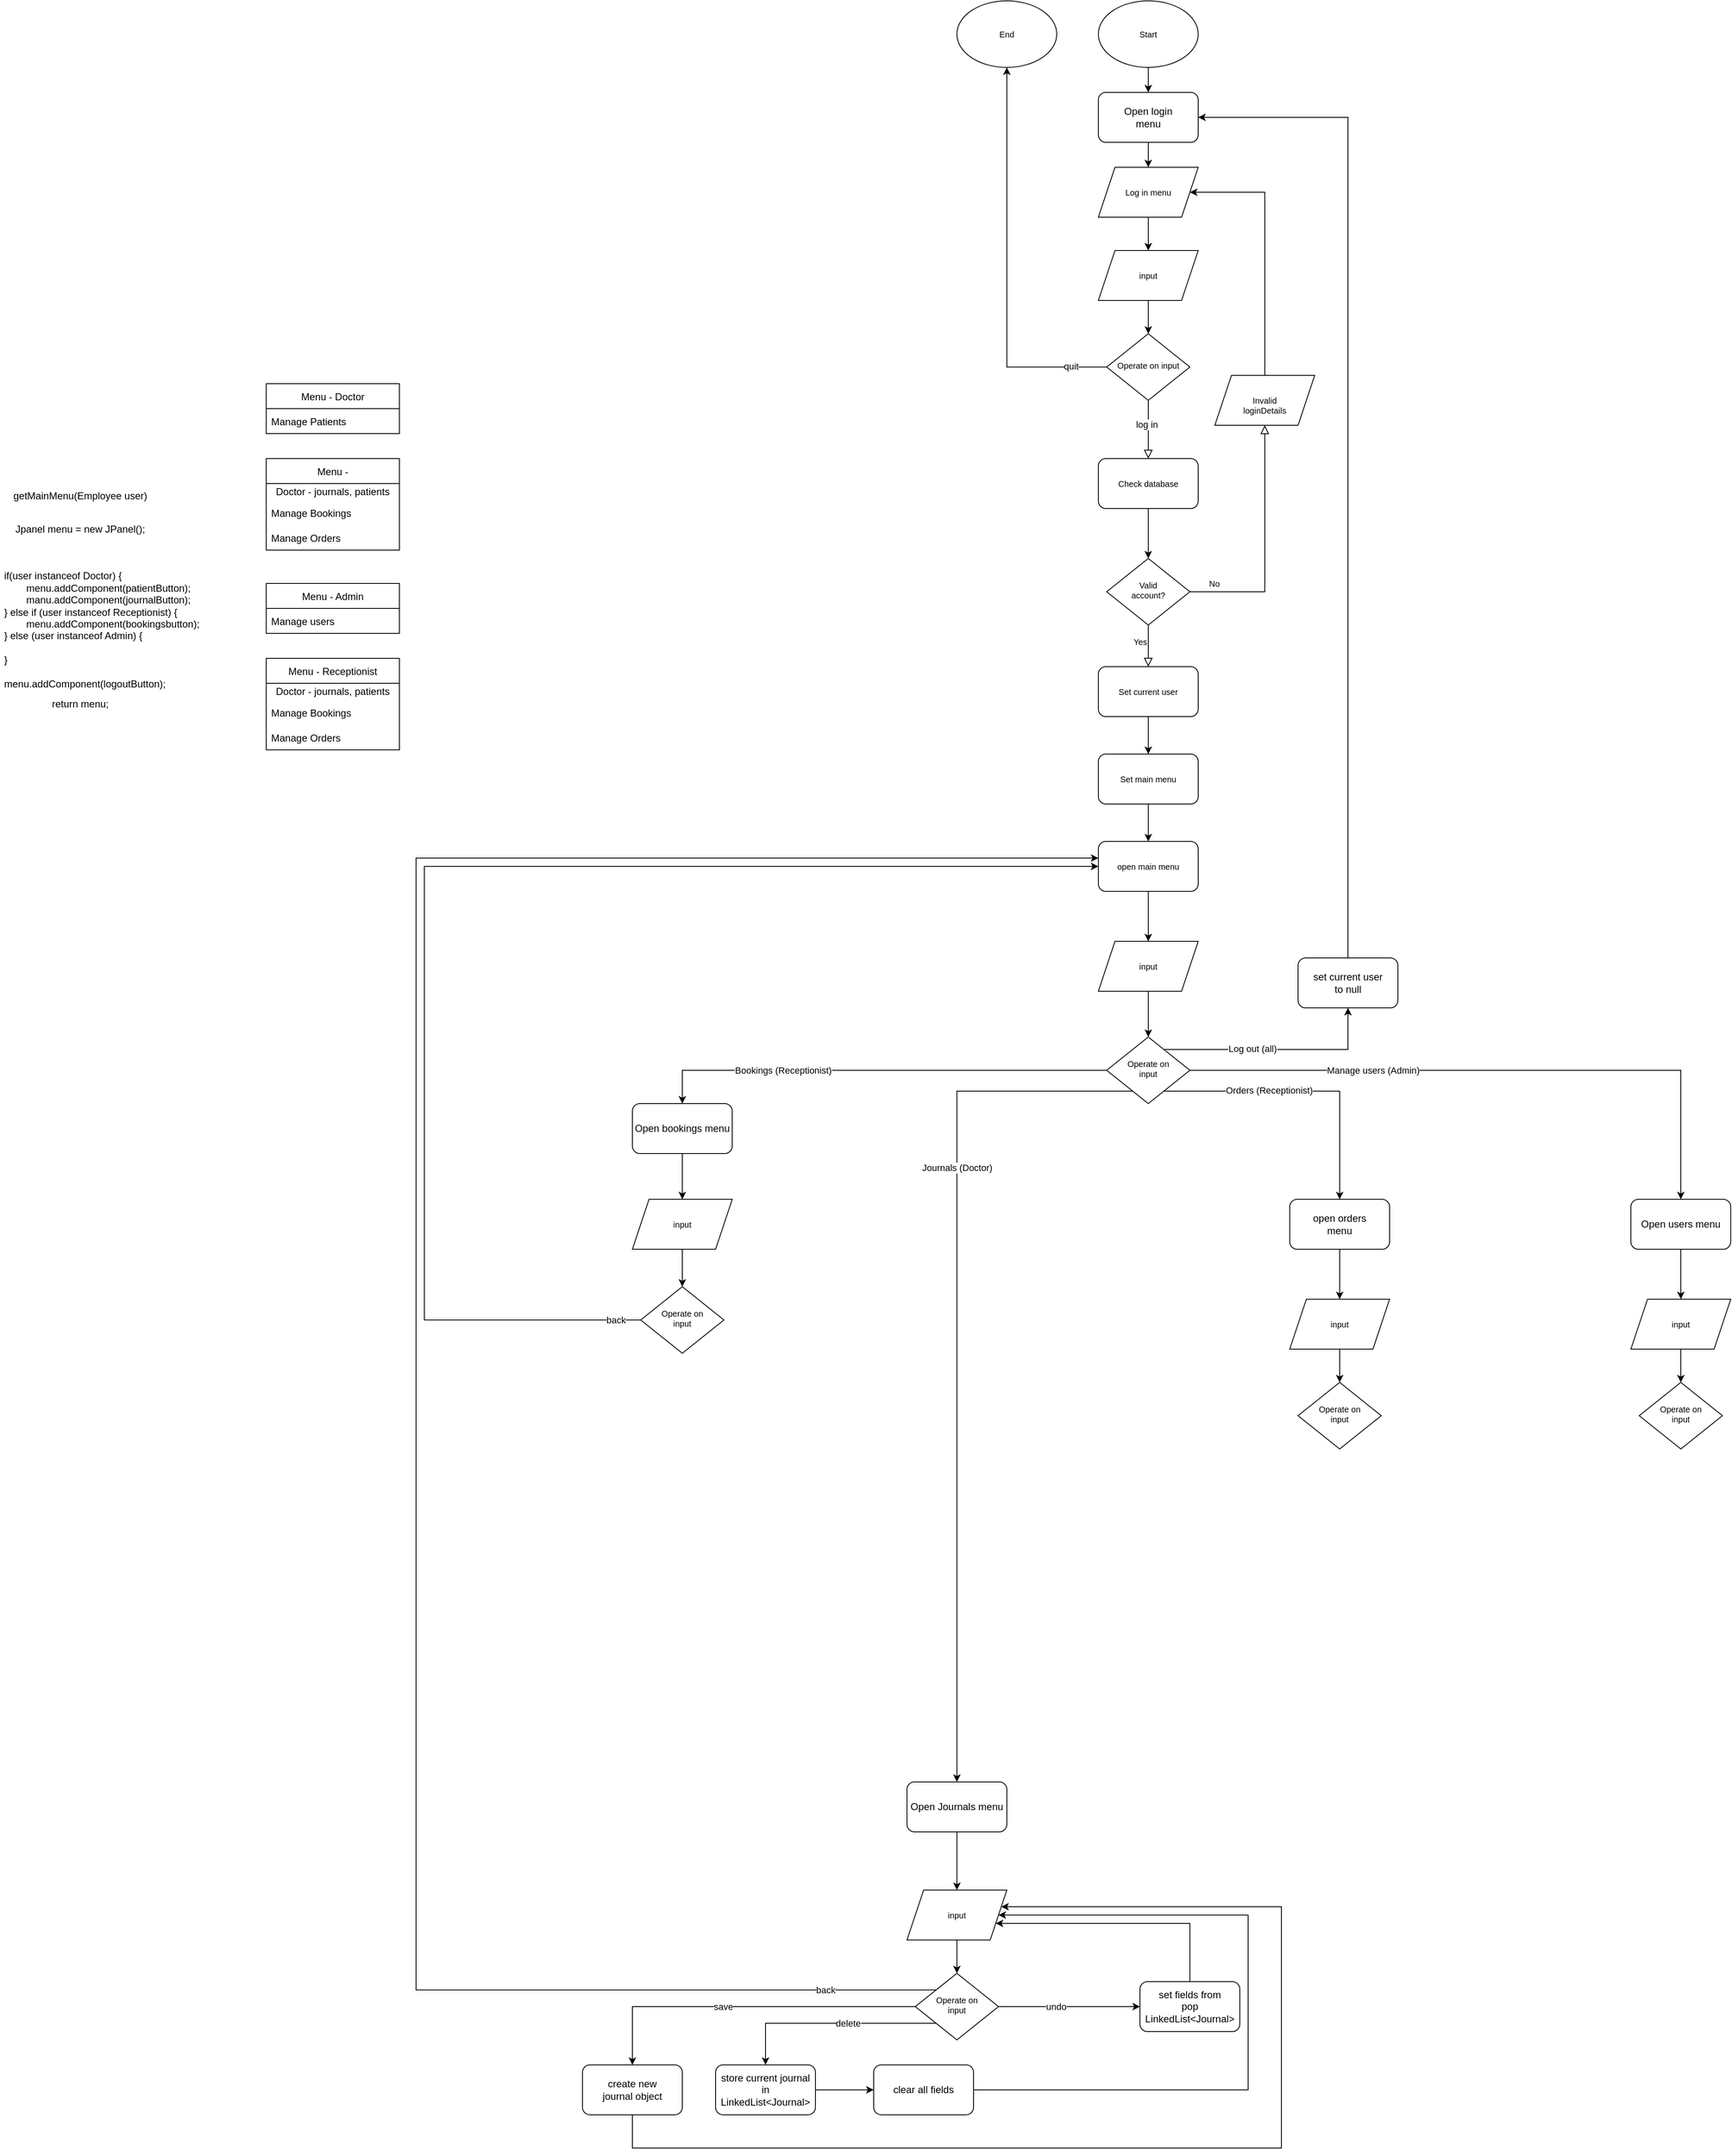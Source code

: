 <mxfile version="15.8.7" type="device"><diagram id="C5RBs43oDa-KdzZeNtuy" name="Page-1"><mxGraphModel dx="3560" dy="2306" grid="1" gridSize="10" guides="1" tooltips="1" connect="1" arrows="1" fold="1" page="1" pageScale="1" pageWidth="827" pageHeight="1169" math="0" shadow="0"><root><mxCell id="WIyWlLk6GJQsqaUBKTNV-0"/><mxCell id="WIyWlLk6GJQsqaUBKTNV-1" parent="WIyWlLk6GJQsqaUBKTNV-0"/><mxCell id="WIyWlLk6GJQsqaUBKTNV-2" value="" style="rounded=0;html=1;jettySize=auto;orthogonalLoop=1;fontSize=10;endArrow=block;endFill=0;endSize=8;strokeWidth=1;shadow=0;labelBackgroundColor=none;edgeStyle=orthogonalEdgeStyle;startArrow=none;" parent="WIyWlLk6GJQsqaUBKTNV-1" source="FMDktdwsjYTPo5hwzyfy-83" target="PNZuK1iH_k0Fpa-wT_F5-3" edge="1"><mxGeometry relative="1" as="geometry"><mxPoint y="-210.0" as="sourcePoint"/></mxGeometry></mxCell><mxCell id="FMDktdwsjYTPo5hwzyfy-88" value="log in" style="edgeLabel;html=1;align=center;verticalAlign=middle;resizable=0;points=[];" parent="WIyWlLk6GJQsqaUBKTNV-2" vertex="1" connectable="0"><mxGeometry x="-0.191" y="-2" relative="1" as="geometry"><mxPoint as="offset"/></mxGeometry></mxCell><mxCell id="WIyWlLk6GJQsqaUBKTNV-4" value="Yes" style="rounded=0;html=1;jettySize=auto;orthogonalLoop=1;fontSize=10;endArrow=block;endFill=0;endSize=8;strokeWidth=1;shadow=0;labelBackgroundColor=none;edgeStyle=orthogonalEdgeStyle;" parent="WIyWlLk6GJQsqaUBKTNV-1" source="WIyWlLk6GJQsqaUBKTNV-6" target="PNZuK1iH_k0Fpa-wT_F5-9" edge="1"><mxGeometry x="-0.2" y="-10" relative="1" as="geometry"><mxPoint as="offset"/><mxPoint y="210" as="targetPoint"/></mxGeometry></mxCell><mxCell id="WIyWlLk6GJQsqaUBKTNV-5" value="No" style="edgeStyle=orthogonalEdgeStyle;rounded=0;html=1;jettySize=auto;orthogonalLoop=1;fontSize=10;endArrow=block;endFill=0;endSize=8;strokeWidth=1;shadow=0;labelBackgroundColor=none;" parent="WIyWlLk6GJQsqaUBKTNV-1" source="WIyWlLk6GJQsqaUBKTNV-6" target="PNZuK1iH_k0Fpa-wT_F5-1" edge="1"><mxGeometry x="-0.8" y="10" relative="1" as="geometry"><mxPoint as="offset"/><mxPoint x="140" y="-80" as="targetPoint"/><Array as="points"><mxPoint x="140" y="150"/></Array></mxGeometry></mxCell><mxCell id="WIyWlLk6GJQsqaUBKTNV-6" value="&lt;div&gt;Valid&lt;/div&gt;&lt;div&gt;account?&lt;br&gt;&lt;/div&gt;" style="rhombus;whiteSpace=wrap;html=1;shadow=0;fontFamily=Helvetica;fontSize=10;align=center;strokeWidth=1;spacing=6;spacingTop=-4;" parent="WIyWlLk6GJQsqaUBKTNV-1" vertex="1"><mxGeometry x="-50" y="110" width="100" height="80" as="geometry"/></mxCell><mxCell id="FMDktdwsjYTPo5hwzyfy-92" style="edgeStyle=orthogonalEdgeStyle;rounded=0;orthogonalLoop=1;jettySize=auto;html=1;" parent="WIyWlLk6GJQsqaUBKTNV-1" source="PNZuK1iH_k0Fpa-wT_F5-0" target="FMDktdwsjYTPo5hwzyfy-83" edge="1"><mxGeometry relative="1" as="geometry"/></mxCell><mxCell id="PNZuK1iH_k0Fpa-wT_F5-0" value="input" style="shape=parallelogram;perimeter=parallelogramPerimeter;whiteSpace=wrap;html=1;fixedSize=1;fontSize=10;" parent="WIyWlLk6GJQsqaUBKTNV-1" vertex="1"><mxGeometry x="-60" y="-260" width="120" height="60" as="geometry"/></mxCell><mxCell id="PNZuK1iH_k0Fpa-wT_F5-2" style="edgeStyle=orthogonalEdgeStyle;rounded=0;orthogonalLoop=1;jettySize=auto;html=1;fontSize=10;" parent="WIyWlLk6GJQsqaUBKTNV-1" source="PNZuK1iH_k0Fpa-wT_F5-1" target="PNZuK1iH_k0Fpa-wT_F5-7" edge="1"><mxGeometry relative="1" as="geometry"><Array as="points"><mxPoint x="140" y="-330"/></Array></mxGeometry></mxCell><mxCell id="PNZuK1iH_k0Fpa-wT_F5-1" value="&lt;div&gt;&lt;br&gt;&lt;/div&gt;&lt;div&gt;Invalid&lt;br&gt;&lt;/div&gt;&lt;div&gt;loginDetails&lt;br&gt;&lt;/div&gt;" style="shape=parallelogram;perimeter=parallelogramPerimeter;whiteSpace=wrap;html=1;fixedSize=1;fontSize=10;" parent="WIyWlLk6GJQsqaUBKTNV-1" vertex="1"><mxGeometry x="80" y="-110" width="120" height="60" as="geometry"/></mxCell><mxCell id="PNZuK1iH_k0Fpa-wT_F5-4" style="edgeStyle=orthogonalEdgeStyle;rounded=0;orthogonalLoop=1;jettySize=auto;html=1;fontSize=10;" parent="WIyWlLk6GJQsqaUBKTNV-1" source="PNZuK1iH_k0Fpa-wT_F5-3" target="WIyWlLk6GJQsqaUBKTNV-6" edge="1"><mxGeometry relative="1" as="geometry"><mxPoint x="-0.034" y="100.028" as="targetPoint"/></mxGeometry></mxCell><mxCell id="PNZuK1iH_k0Fpa-wT_F5-3" value="Check database" style="rounded=1;whiteSpace=wrap;html=1;fontSize=10;" parent="WIyWlLk6GJQsqaUBKTNV-1" vertex="1"><mxGeometry x="-60" y="-10" width="120" height="60" as="geometry"/></mxCell><mxCell id="PNZuK1iH_k0Fpa-wT_F5-6" style="edgeStyle=orthogonalEdgeStyle;rounded=0;orthogonalLoop=1;jettySize=auto;html=1;fontSize=10;" parent="WIyWlLk6GJQsqaUBKTNV-1" source="PNZuK1iH_k0Fpa-wT_F5-5" target="FMDktdwsjYTPo5hwzyfy-9" edge="1"><mxGeometry relative="1" as="geometry"/></mxCell><mxCell id="PNZuK1iH_k0Fpa-wT_F5-5" value="Start" style="ellipse;whiteSpace=wrap;html=1;fontSize=10;" parent="WIyWlLk6GJQsqaUBKTNV-1" vertex="1"><mxGeometry x="-60" y="-560" width="120" height="80" as="geometry"/></mxCell><mxCell id="PNZuK1iH_k0Fpa-wT_F5-8" style="edgeStyle=orthogonalEdgeStyle;rounded=0;orthogonalLoop=1;jettySize=auto;html=1;fontSize=10;" parent="WIyWlLk6GJQsqaUBKTNV-1" source="PNZuK1iH_k0Fpa-wT_F5-7" target="PNZuK1iH_k0Fpa-wT_F5-0" edge="1"><mxGeometry relative="1" as="geometry"/></mxCell><mxCell id="PNZuK1iH_k0Fpa-wT_F5-7" value="Log in menu" style="shape=parallelogram;perimeter=parallelogramPerimeter;whiteSpace=wrap;html=1;fixedSize=1;fontSize=10;" parent="WIyWlLk6GJQsqaUBKTNV-1" vertex="1"><mxGeometry x="-60" y="-360" width="120" height="60" as="geometry"/></mxCell><mxCell id="FMDktdwsjYTPo5hwzyfy-33" style="edgeStyle=orthogonalEdgeStyle;rounded=0;orthogonalLoop=1;jettySize=auto;html=1;" parent="WIyWlLk6GJQsqaUBKTNV-1" source="PNZuK1iH_k0Fpa-wT_F5-9" target="FMDktdwsjYTPo5hwzyfy-29" edge="1"><mxGeometry relative="1" as="geometry"/></mxCell><mxCell id="PNZuK1iH_k0Fpa-wT_F5-9" value="&lt;div&gt;Set current user&lt;/div&gt;" style="rounded=1;whiteSpace=wrap;html=1;fontSize=10;" parent="WIyWlLk6GJQsqaUBKTNV-1" vertex="1"><mxGeometry x="-60" y="240" width="120" height="60" as="geometry"/></mxCell><mxCell id="FMDktdwsjYTPo5hwzyfy-7" style="edgeStyle=orthogonalEdgeStyle;rounded=0;orthogonalLoop=1;jettySize=auto;html=1;" parent="WIyWlLk6GJQsqaUBKTNV-1" source="FMDktdwsjYTPo5hwzyfy-4" target="FMDktdwsjYTPo5hwzyfy-6" edge="1"><mxGeometry relative="1" as="geometry"><Array as="points"><mxPoint x="-560" y="725"/></Array></mxGeometry></mxCell><mxCell id="FMDktdwsjYTPo5hwzyfy-13" value="Bookings (Receptionist)" style="edgeLabel;html=1;align=center;verticalAlign=middle;resizable=0;points=[];" parent="FMDktdwsjYTPo5hwzyfy-7" vertex="1" connectable="0"><mxGeometry x="-0.095" y="3" relative="1" as="geometry"><mxPoint x="-140" y="-3" as="offset"/></mxGeometry></mxCell><mxCell id="FMDktdwsjYTPo5hwzyfy-15" style="edgeStyle=orthogonalEdgeStyle;rounded=0;orthogonalLoop=1;jettySize=auto;html=1;" parent="WIyWlLk6GJQsqaUBKTNV-1" source="FMDktdwsjYTPo5hwzyfy-4" target="FMDktdwsjYTPo5hwzyfy-14" edge="1"><mxGeometry relative="1" as="geometry"><Array as="points"><mxPoint x="230" y="750"/></Array></mxGeometry></mxCell><mxCell id="FMDktdwsjYTPo5hwzyfy-55" value="Orders (Receptionist)" style="edgeLabel;html=1;align=center;verticalAlign=middle;resizable=0;points=[];" parent="FMDktdwsjYTPo5hwzyfy-15" vertex="1" connectable="0"><mxGeometry x="-0.18" y="1" relative="1" as="geometry"><mxPoint x="-14" as="offset"/></mxGeometry></mxCell><mxCell id="FMDktdwsjYTPo5hwzyfy-62" style="edgeStyle=orthogonalEdgeStyle;rounded=0;orthogonalLoop=1;jettySize=auto;html=1;" parent="WIyWlLk6GJQsqaUBKTNV-1" source="FMDktdwsjYTPo5hwzyfy-4" target="FMDktdwsjYTPo5hwzyfy-61" edge="1"><mxGeometry relative="1" as="geometry"><Array as="points"><mxPoint x="-230" y="750"/></Array></mxGeometry></mxCell><mxCell id="I7iAI7oBFa5zMu84nfNV-2" value="Journals (Doctor)" style="edgeLabel;html=1;align=center;verticalAlign=middle;resizable=0;points=[];" vertex="1" connectable="0" parent="FMDktdwsjYTPo5hwzyfy-62"><mxGeometry x="-0.419" relative="1" as="geometry"><mxPoint as="offset"/></mxGeometry></mxCell><mxCell id="FMDktdwsjYTPo5hwzyfy-69" style="edgeStyle=orthogonalEdgeStyle;rounded=0;orthogonalLoop=1;jettySize=auto;html=1;" parent="WIyWlLk6GJQsqaUBKTNV-1" source="FMDktdwsjYTPo5hwzyfy-4" target="FMDktdwsjYTPo5hwzyfy-68" edge="1"><mxGeometry relative="1" as="geometry"><Array as="points"><mxPoint x="640" y="725"/></Array></mxGeometry></mxCell><mxCell id="FMDktdwsjYTPo5hwzyfy-76" value="Manage users (Admin)" style="edgeLabel;html=1;align=center;verticalAlign=middle;resizable=0;points=[];" parent="FMDktdwsjYTPo5hwzyfy-69" vertex="1" connectable="0"><mxGeometry x="-0.339" y="2" relative="1" as="geometry"><mxPoint x="-26" y="2" as="offset"/></mxGeometry></mxCell><mxCell id="FMDktdwsjYTPo5hwzyfy-71" style="edgeStyle=orthogonalEdgeStyle;rounded=0;orthogonalLoop=1;jettySize=auto;html=1;" parent="WIyWlLk6GJQsqaUBKTNV-1" source="FMDktdwsjYTPo5hwzyfy-4" target="FMDktdwsjYTPo5hwzyfy-70" edge="1"><mxGeometry relative="1" as="geometry"><Array as="points"><mxPoint x="240" y="700"/></Array></mxGeometry></mxCell><mxCell id="FMDktdwsjYTPo5hwzyfy-72" value="Log out (all)" style="edgeLabel;html=1;align=center;verticalAlign=middle;resizable=0;points=[];" parent="FMDktdwsjYTPo5hwzyfy-71" vertex="1" connectable="0"><mxGeometry x="-0.221" y="1" relative="1" as="geometry"><mxPoint as="offset"/></mxGeometry></mxCell><mxCell id="FMDktdwsjYTPo5hwzyfy-4" value="&lt;div&gt;Operate on&lt;/div&gt;input" style="rhombus;whiteSpace=wrap;html=1;shadow=0;fontFamily=Helvetica;fontSize=10;align=center;strokeWidth=1;spacing=6;spacingTop=-4;" parent="WIyWlLk6GJQsqaUBKTNV-1" vertex="1"><mxGeometry x="-50" y="685" width="100" height="80" as="geometry"/></mxCell><mxCell id="FMDktdwsjYTPo5hwzyfy-95" style="edgeStyle=orthogonalEdgeStyle;rounded=0;orthogonalLoop=1;jettySize=auto;html=1;" parent="WIyWlLk6GJQsqaUBKTNV-1" source="FMDktdwsjYTPo5hwzyfy-6" target="FMDktdwsjYTPo5hwzyfy-94" edge="1"><mxGeometry relative="1" as="geometry"/></mxCell><mxCell id="FMDktdwsjYTPo5hwzyfy-6" value="Open bookings menu" style="rounded=1;whiteSpace=wrap;html=1;" parent="WIyWlLk6GJQsqaUBKTNV-1" vertex="1"><mxGeometry x="-620" y="765" width="120" height="60" as="geometry"/></mxCell><mxCell id="FMDktdwsjYTPo5hwzyfy-10" style="edgeStyle=orthogonalEdgeStyle;rounded=0;orthogonalLoop=1;jettySize=auto;html=1;" parent="WIyWlLk6GJQsqaUBKTNV-1" source="FMDktdwsjYTPo5hwzyfy-9" target="PNZuK1iH_k0Fpa-wT_F5-7" edge="1"><mxGeometry relative="1" as="geometry"/></mxCell><mxCell id="FMDktdwsjYTPo5hwzyfy-9" value="&lt;div&gt;Open login&lt;/div&gt;&lt;div&gt;menu&lt;br&gt;&lt;/div&gt;" style="rounded=1;whiteSpace=wrap;html=1;" parent="WIyWlLk6GJQsqaUBKTNV-1" vertex="1"><mxGeometry x="-60" y="-450" width="120" height="60" as="geometry"/></mxCell><mxCell id="I7iAI7oBFa5zMu84nfNV-12" style="edgeStyle=orthogonalEdgeStyle;rounded=0;orthogonalLoop=1;jettySize=auto;html=1;" edge="1" parent="WIyWlLk6GJQsqaUBKTNV-1" source="FMDktdwsjYTPo5hwzyfy-14" target="I7iAI7oBFa5zMu84nfNV-10"><mxGeometry relative="1" as="geometry"/></mxCell><mxCell id="FMDktdwsjYTPo5hwzyfy-14" value="&lt;div&gt;open orders&lt;/div&gt;&lt;div&gt;menu&lt;br&gt;&lt;/div&gt;" style="rounded=1;whiteSpace=wrap;html=1;" parent="WIyWlLk6GJQsqaUBKTNV-1" vertex="1"><mxGeometry x="170" y="880" width="120" height="60" as="geometry"/></mxCell><mxCell id="FMDktdwsjYTPo5hwzyfy-21" value="Menu - Receptionist" style="swimlane;fontStyle=0;childLayout=stackLayout;horizontal=1;startSize=30;horizontalStack=0;resizeParent=1;resizeParentMax=0;resizeLast=0;collapsible=1;marginBottom=0;" parent="WIyWlLk6GJQsqaUBKTNV-1" vertex="1"><mxGeometry x="-1060" y="230" width="160" height="110" as="geometry"/></mxCell><mxCell id="FMDktdwsjYTPo5hwzyfy-27" value="Doctor - journals, patients" style="text;html=1;strokeColor=none;fillColor=none;align=center;verticalAlign=middle;whiteSpace=wrap;rounded=0;" parent="FMDktdwsjYTPo5hwzyfy-21" vertex="1"><mxGeometry y="30" width="160" height="20" as="geometry"/></mxCell><mxCell id="FMDktdwsjYTPo5hwzyfy-22" value="Manage Bookings" style="text;strokeColor=none;fillColor=none;align=left;verticalAlign=middle;spacingLeft=4;spacingRight=4;overflow=hidden;points=[[0,0.5],[1,0.5]];portConstraint=eastwest;rotatable=0;" parent="FMDktdwsjYTPo5hwzyfy-21" vertex="1"><mxGeometry y="50" width="160" height="30" as="geometry"/></mxCell><mxCell id="FMDktdwsjYTPo5hwzyfy-23" value="Manage Orders" style="text;strokeColor=none;fillColor=none;align=left;verticalAlign=middle;spacingLeft=4;spacingRight=4;overflow=hidden;points=[[0,0.5],[1,0.5]];portConstraint=eastwest;rotatable=0;" parent="FMDktdwsjYTPo5hwzyfy-21" vertex="1"><mxGeometry y="80" width="160" height="30" as="geometry"/></mxCell><mxCell id="FMDktdwsjYTPo5hwzyfy-25" value="getMainMenu(Employee user)" style="text;html=1;strokeColor=none;fillColor=none;align=center;verticalAlign=middle;whiteSpace=wrap;rounded=0;" parent="WIyWlLk6GJQsqaUBKTNV-1" vertex="1"><mxGeometry x="-1380" y="20" width="193" height="30" as="geometry"/></mxCell><mxCell id="FMDktdwsjYTPo5hwzyfy-36" style="edgeStyle=orthogonalEdgeStyle;rounded=0;orthogonalLoop=1;jettySize=auto;html=1;" parent="WIyWlLk6GJQsqaUBKTNV-1" source="FMDktdwsjYTPo5hwzyfy-29" target="FMDktdwsjYTPo5hwzyfy-66" edge="1"><mxGeometry relative="1" as="geometry"><mxPoint y="440" as="targetPoint"/></mxGeometry></mxCell><mxCell id="FMDktdwsjYTPo5hwzyfy-29" value="&lt;div&gt;Set main menu&lt;/div&gt;" style="rounded=1;whiteSpace=wrap;html=1;fontSize=10;" parent="WIyWlLk6GJQsqaUBKTNV-1" vertex="1"><mxGeometry x="-60" y="345" width="120" height="60" as="geometry"/></mxCell><mxCell id="FMDktdwsjYTPo5hwzyfy-37" value="Menu - Doctor" style="swimlane;fontStyle=0;childLayout=stackLayout;horizontal=1;startSize=30;horizontalStack=0;resizeParent=1;resizeParentMax=0;resizeLast=0;collapsible=1;marginBottom=0;" parent="WIyWlLk6GJQsqaUBKTNV-1" vertex="1"><mxGeometry x="-1060" y="-100" width="160" height="60" as="geometry"/></mxCell><mxCell id="FMDktdwsjYTPo5hwzyfy-38" value="Manage Patients" style="text;strokeColor=none;fillColor=none;align=left;verticalAlign=middle;spacingLeft=4;spacingRight=4;overflow=hidden;points=[[0,0.5],[1,0.5]];portConstraint=eastwest;rotatable=0;" parent="FMDktdwsjYTPo5hwzyfy-37" vertex="1"><mxGeometry y="30" width="160" height="30" as="geometry"/></mxCell><mxCell id="FMDktdwsjYTPo5hwzyfy-40" value="Menu - Admin" style="swimlane;fontStyle=0;childLayout=stackLayout;horizontal=1;startSize=30;horizontalStack=0;resizeParent=1;resizeParentMax=0;resizeLast=0;collapsible=1;marginBottom=0;" parent="WIyWlLk6GJQsqaUBKTNV-1" vertex="1"><mxGeometry x="-1060" y="140" width="160" height="60" as="geometry"/></mxCell><mxCell id="FMDktdwsjYTPo5hwzyfy-41" value="Manage users" style="text;strokeColor=none;fillColor=none;align=left;verticalAlign=middle;spacingLeft=4;spacingRight=4;overflow=hidden;points=[[0,0.5],[1,0.5]];portConstraint=eastwest;rotatable=0;" parent="FMDktdwsjYTPo5hwzyfy-40" vertex="1"><mxGeometry y="30" width="160" height="30" as="geometry"/></mxCell><mxCell id="FMDktdwsjYTPo5hwzyfy-42" value="Menu - " style="swimlane;fontStyle=0;childLayout=stackLayout;horizontal=1;startSize=30;horizontalStack=0;resizeParent=1;resizeParentMax=0;resizeLast=0;collapsible=1;marginBottom=0;" parent="WIyWlLk6GJQsqaUBKTNV-1" vertex="1"><mxGeometry x="-1060" y="-10" width="160" height="110" as="geometry"/></mxCell><mxCell id="FMDktdwsjYTPo5hwzyfy-43" value="Doctor - journals, patients" style="text;html=1;strokeColor=none;fillColor=none;align=center;verticalAlign=middle;whiteSpace=wrap;rounded=0;" parent="FMDktdwsjYTPo5hwzyfy-42" vertex="1"><mxGeometry y="30" width="160" height="20" as="geometry"/></mxCell><mxCell id="FMDktdwsjYTPo5hwzyfy-44" value="Manage Bookings" style="text;strokeColor=none;fillColor=none;align=left;verticalAlign=middle;spacingLeft=4;spacingRight=4;overflow=hidden;points=[[0,0.5],[1,0.5]];portConstraint=eastwest;rotatable=0;" parent="FMDktdwsjYTPo5hwzyfy-42" vertex="1"><mxGeometry y="50" width="160" height="30" as="geometry"/></mxCell><mxCell id="FMDktdwsjYTPo5hwzyfy-45" value="Manage Orders" style="text;strokeColor=none;fillColor=none;align=left;verticalAlign=middle;spacingLeft=4;spacingRight=4;overflow=hidden;points=[[0,0.5],[1,0.5]];portConstraint=eastwest;rotatable=0;" parent="FMDktdwsjYTPo5hwzyfy-42" vertex="1"><mxGeometry y="80" width="160" height="30" as="geometry"/></mxCell><mxCell id="FMDktdwsjYTPo5hwzyfy-46" value="&lt;div&gt;&lt;br&gt;&lt;/div&gt;&lt;div&gt;if(user instanceof Doctor) {&lt;/div&gt;&lt;div&gt;&lt;span style=&quot;white-space: pre&quot;&gt;&#9;&lt;/span&gt;menu.addComponent(patientButton);&lt;/div&gt;&lt;div&gt;&lt;span style=&quot;white-space: pre&quot;&gt;&#9;&lt;/span&gt;manu.addComponent(journalButton);&lt;br&gt;&lt;/div&gt;&lt;div&gt;} else if (user instanceof Receptionist) {&lt;/div&gt;&lt;div&gt;&lt;span style=&quot;white-space: pre&quot;&gt;&#9;&lt;/span&gt;menu.addComponent(bookingsbutton);&lt;br&gt;&lt;/div&gt;&lt;div&gt;} else (user instanceof Admin) {&lt;/div&gt;&lt;div&gt;&lt;br&gt;&lt;/div&gt;&lt;div&gt;}&lt;/div&gt;&lt;div&gt;&lt;br&gt;&lt;/div&gt;&lt;div&gt;menu.addComponent(logoutButton);&lt;br&gt;&lt;/div&gt;" style="text;html=1;strokeColor=none;fillColor=none;spacing=5;spacingTop=-20;whiteSpace=wrap;overflow=hidden;rounded=0;" parent="WIyWlLk6GJQsqaUBKTNV-1" vertex="1"><mxGeometry x="-1380" y="120" width="330" height="150" as="geometry"/></mxCell><mxCell id="FMDktdwsjYTPo5hwzyfy-48" value="return menu;" style="text;html=1;strokeColor=none;fillColor=none;align=center;verticalAlign=middle;whiteSpace=wrap;rounded=0;" parent="WIyWlLk6GJQsqaUBKTNV-1" vertex="1"><mxGeometry x="-1380" y="270" width="193" height="30" as="geometry"/></mxCell><mxCell id="FMDktdwsjYTPo5hwzyfy-49" value="Jpanel menu = new JPanel();" style="text;html=1;strokeColor=none;fillColor=none;align=center;verticalAlign=middle;whiteSpace=wrap;rounded=0;" parent="WIyWlLk6GJQsqaUBKTNV-1" vertex="1"><mxGeometry x="-1380" y="60" width="193" height="30" as="geometry"/></mxCell><mxCell id="FMDktdwsjYTPo5hwzyfy-53" style="edgeStyle=orthogonalEdgeStyle;rounded=0;orthogonalLoop=1;jettySize=auto;html=1;" parent="WIyWlLk6GJQsqaUBKTNV-1" source="FMDktdwsjYTPo5hwzyfy-52" target="FMDktdwsjYTPo5hwzyfy-4" edge="1"><mxGeometry relative="1" as="geometry"/></mxCell><mxCell id="FMDktdwsjYTPo5hwzyfy-52" value="input" style="shape=parallelogram;perimeter=parallelogramPerimeter;whiteSpace=wrap;html=1;fixedSize=1;fontSize=10;" parent="WIyWlLk6GJQsqaUBKTNV-1" vertex="1"><mxGeometry x="-60" y="570" width="120" height="60" as="geometry"/></mxCell><mxCell id="I7iAI7oBFa5zMu84nfNV-7" style="edgeStyle=orthogonalEdgeStyle;rounded=0;orthogonalLoop=1;jettySize=auto;html=1;" edge="1" parent="WIyWlLk6GJQsqaUBKTNV-1" source="FMDktdwsjYTPo5hwzyfy-61" target="I7iAI7oBFa5zMu84nfNV-4"><mxGeometry relative="1" as="geometry"/></mxCell><mxCell id="FMDktdwsjYTPo5hwzyfy-61" value="Open Journals menu" style="rounded=1;whiteSpace=wrap;html=1;" parent="WIyWlLk6GJQsqaUBKTNV-1" vertex="1"><mxGeometry x="-290" y="1580" width="120" height="60" as="geometry"/></mxCell><mxCell id="FMDktdwsjYTPo5hwzyfy-67" style="edgeStyle=orthogonalEdgeStyle;rounded=0;orthogonalLoop=1;jettySize=auto;html=1;" parent="WIyWlLk6GJQsqaUBKTNV-1" source="FMDktdwsjYTPo5hwzyfy-66" target="FMDktdwsjYTPo5hwzyfy-52" edge="1"><mxGeometry relative="1" as="geometry"/></mxCell><mxCell id="FMDktdwsjYTPo5hwzyfy-66" value="open main menu" style="rounded=1;whiteSpace=wrap;html=1;fontSize=10;" parent="WIyWlLk6GJQsqaUBKTNV-1" vertex="1"><mxGeometry x="-60" y="450" width="120" height="60" as="geometry"/></mxCell><mxCell id="I7iAI7oBFa5zMu84nfNV-17" style="edgeStyle=orthogonalEdgeStyle;rounded=0;orthogonalLoop=1;jettySize=auto;html=1;" edge="1" parent="WIyWlLk6GJQsqaUBKTNV-1" source="FMDktdwsjYTPo5hwzyfy-68" target="I7iAI7oBFa5zMu84nfNV-15"><mxGeometry relative="1" as="geometry"/></mxCell><mxCell id="FMDktdwsjYTPo5hwzyfy-68" value="Open users menu" style="rounded=1;whiteSpace=wrap;html=1;" parent="WIyWlLk6GJQsqaUBKTNV-1" vertex="1"><mxGeometry x="580" y="880" width="120" height="60" as="geometry"/></mxCell><mxCell id="FMDktdwsjYTPo5hwzyfy-73" style="edgeStyle=orthogonalEdgeStyle;rounded=0;orthogonalLoop=1;jettySize=auto;html=1;" parent="WIyWlLk6GJQsqaUBKTNV-1" source="FMDktdwsjYTPo5hwzyfy-70" target="FMDktdwsjYTPo5hwzyfy-9" edge="1"><mxGeometry relative="1" as="geometry"><Array as="points"><mxPoint x="240" y="-420"/></Array></mxGeometry></mxCell><mxCell id="FMDktdwsjYTPo5hwzyfy-70" value="&lt;div&gt;set current user&lt;/div&gt;&lt;div&gt;to null&lt;br&gt;&lt;/div&gt;" style="rounded=1;whiteSpace=wrap;html=1;" parent="WIyWlLk6GJQsqaUBKTNV-1" vertex="1"><mxGeometry x="180" y="590" width="120" height="60" as="geometry"/></mxCell><mxCell id="FMDktdwsjYTPo5hwzyfy-82" value="End" style="ellipse;whiteSpace=wrap;html=1;fontSize=10;" parent="WIyWlLk6GJQsqaUBKTNV-1" vertex="1"><mxGeometry x="-230" y="-560" width="120" height="80" as="geometry"/></mxCell><mxCell id="FMDktdwsjYTPo5hwzyfy-89" style="edgeStyle=orthogonalEdgeStyle;rounded=0;orthogonalLoop=1;jettySize=auto;html=1;" parent="WIyWlLk6GJQsqaUBKTNV-1" source="FMDktdwsjYTPo5hwzyfy-83" target="FMDktdwsjYTPo5hwzyfy-82" edge="1"><mxGeometry relative="1" as="geometry"/></mxCell><mxCell id="FMDktdwsjYTPo5hwzyfy-90" value="quit" style="edgeLabel;html=1;align=center;verticalAlign=middle;resizable=0;points=[];" parent="FMDktdwsjYTPo5hwzyfy-89" vertex="1" connectable="0"><mxGeometry x="-0.818" y="-1" relative="1" as="geometry"><mxPoint as="offset"/></mxGeometry></mxCell><mxCell id="FMDktdwsjYTPo5hwzyfy-83" value="Operate on input" style="rhombus;whiteSpace=wrap;html=1;shadow=0;fontFamily=Helvetica;fontSize=10;align=center;strokeWidth=1;spacing=6;spacingTop=-4;" parent="WIyWlLk6GJQsqaUBKTNV-1" vertex="1"><mxGeometry x="-50" y="-160" width="100" height="80" as="geometry"/></mxCell><mxCell id="FMDktdwsjYTPo5hwzyfy-97" style="edgeStyle=orthogonalEdgeStyle;rounded=0;orthogonalLoop=1;jettySize=auto;html=1;" parent="WIyWlLk6GJQsqaUBKTNV-1" source="FMDktdwsjYTPo5hwzyfy-94" target="FMDktdwsjYTPo5hwzyfy-96" edge="1"><mxGeometry relative="1" as="geometry"/></mxCell><mxCell id="FMDktdwsjYTPo5hwzyfy-94" value="input" style="shape=parallelogram;perimeter=parallelogramPerimeter;whiteSpace=wrap;html=1;fixedSize=1;fontSize=10;" parent="WIyWlLk6GJQsqaUBKTNV-1" vertex="1"><mxGeometry x="-620" y="880" width="120" height="60" as="geometry"/></mxCell><mxCell id="FMDktdwsjYTPo5hwzyfy-98" style="edgeStyle=orthogonalEdgeStyle;rounded=0;orthogonalLoop=1;jettySize=auto;html=1;" parent="WIyWlLk6GJQsqaUBKTNV-1" source="FMDktdwsjYTPo5hwzyfy-96" target="FMDktdwsjYTPo5hwzyfy-66" edge="1"><mxGeometry relative="1" as="geometry"><Array as="points"><mxPoint x="-870" y="1025"/><mxPoint x="-870" y="480"/></Array></mxGeometry></mxCell><mxCell id="FMDktdwsjYTPo5hwzyfy-100" value="back" style="edgeLabel;html=1;align=center;verticalAlign=middle;resizable=0;points=[];" parent="FMDktdwsjYTPo5hwzyfy-98" vertex="1" connectable="0"><mxGeometry x="-0.922" y="-2" relative="1" as="geometry"><mxPoint x="33" y="2" as="offset"/></mxGeometry></mxCell><mxCell id="FMDktdwsjYTPo5hwzyfy-96" value="&lt;div&gt;Operate on&lt;/div&gt;input" style="rhombus;whiteSpace=wrap;html=1;shadow=0;fontFamily=Helvetica;fontSize=10;align=center;strokeWidth=1;spacing=6;spacingTop=-4;" parent="WIyWlLk6GJQsqaUBKTNV-1" vertex="1"><mxGeometry x="-610" y="985" width="100" height="80" as="geometry"/></mxCell><mxCell id="I7iAI7oBFa5zMu84nfNV-3" style="edgeStyle=orthogonalEdgeStyle;rounded=0;orthogonalLoop=1;jettySize=auto;html=1;" edge="1" source="I7iAI7oBFa5zMu84nfNV-4" target="I7iAI7oBFa5zMu84nfNV-6" parent="WIyWlLk6GJQsqaUBKTNV-1"><mxGeometry relative="1" as="geometry"/></mxCell><mxCell id="I7iAI7oBFa5zMu84nfNV-4" value="input" style="shape=parallelogram;perimeter=parallelogramPerimeter;whiteSpace=wrap;html=1;fixedSize=1;fontSize=10;" vertex="1" parent="WIyWlLk6GJQsqaUBKTNV-1"><mxGeometry x="-290" y="1710" width="120" height="60" as="geometry"/></mxCell><mxCell id="I7iAI7oBFa5zMu84nfNV-19" style="edgeStyle=orthogonalEdgeStyle;rounded=0;orthogonalLoop=1;jettySize=auto;html=1;" edge="1" parent="WIyWlLk6GJQsqaUBKTNV-1" source="I7iAI7oBFa5zMu84nfNV-6" target="I7iAI7oBFa5zMu84nfNV-18"><mxGeometry relative="1" as="geometry"><mxPoint x="-619.971" y="1920" as="targetPoint"/><Array as="points"><mxPoint x="-620" y="1850"/></Array></mxGeometry></mxCell><mxCell id="I7iAI7oBFa5zMu84nfNV-20" value="save" style="edgeLabel;html=1;align=center;verticalAlign=middle;resizable=0;points=[];" vertex="1" connectable="0" parent="I7iAI7oBFa5zMu84nfNV-19"><mxGeometry x="0.129" relative="1" as="geometry"><mxPoint as="offset"/></mxGeometry></mxCell><mxCell id="I7iAI7oBFa5zMu84nfNV-25" style="edgeStyle=orthogonalEdgeStyle;rounded=0;orthogonalLoop=1;jettySize=auto;html=1;" edge="1" parent="WIyWlLk6GJQsqaUBKTNV-1" source="I7iAI7oBFa5zMu84nfNV-6" target="I7iAI7oBFa5zMu84nfNV-22"><mxGeometry relative="1" as="geometry"/></mxCell><mxCell id="I7iAI7oBFa5zMu84nfNV-26" value="undo" style="edgeLabel;html=1;align=center;verticalAlign=middle;resizable=0;points=[];" vertex="1" connectable="0" parent="I7iAI7oBFa5zMu84nfNV-25"><mxGeometry x="-0.193" relative="1" as="geometry"><mxPoint as="offset"/></mxGeometry></mxCell><mxCell id="I7iAI7oBFa5zMu84nfNV-28" style="edgeStyle=orthogonalEdgeStyle;rounded=0;orthogonalLoop=1;jettySize=auto;html=1;" edge="1" parent="WIyWlLk6GJQsqaUBKTNV-1" source="I7iAI7oBFa5zMu84nfNV-6" target="I7iAI7oBFa5zMu84nfNV-27"><mxGeometry relative="1" as="geometry"><Array as="points"><mxPoint x="-460" y="1870"/></Array></mxGeometry></mxCell><mxCell id="I7iAI7oBFa5zMu84nfNV-29" value="delete" style="edgeLabel;html=1;align=center;verticalAlign=middle;resizable=0;points=[];" vertex="1" connectable="0" parent="I7iAI7oBFa5zMu84nfNV-28"><mxGeometry x="-0.246" relative="1" as="geometry"><mxPoint x="-10" as="offset"/></mxGeometry></mxCell><mxCell id="I7iAI7oBFa5zMu84nfNV-35" style="edgeStyle=orthogonalEdgeStyle;rounded=0;orthogonalLoop=1;jettySize=auto;html=1;" edge="1" parent="WIyWlLk6GJQsqaUBKTNV-1" source="I7iAI7oBFa5zMu84nfNV-6" target="FMDktdwsjYTPo5hwzyfy-66"><mxGeometry relative="1" as="geometry"><mxPoint x="-660" y="1460" as="targetPoint"/><Array as="points"><mxPoint x="-880" y="1830"/><mxPoint x="-880" y="470"/></Array></mxGeometry></mxCell><mxCell id="I7iAI7oBFa5zMu84nfNV-37" value="back" style="edgeLabel;html=1;align=center;verticalAlign=middle;resizable=0;points=[];" vertex="1" connectable="0" parent="I7iAI7oBFa5zMu84nfNV-35"><mxGeometry x="-0.905" relative="1" as="geometry"><mxPoint as="offset"/></mxGeometry></mxCell><mxCell id="I7iAI7oBFa5zMu84nfNV-6" value="&lt;div&gt;Operate on&lt;/div&gt;input" style="rhombus;whiteSpace=wrap;html=1;shadow=0;fontFamily=Helvetica;fontSize=10;align=center;strokeWidth=1;spacing=6;spacingTop=-4;" vertex="1" parent="WIyWlLk6GJQsqaUBKTNV-1"><mxGeometry x="-280" y="1810" width="100" height="80" as="geometry"/></mxCell><mxCell id="I7iAI7oBFa5zMu84nfNV-9" style="edgeStyle=orthogonalEdgeStyle;rounded=0;orthogonalLoop=1;jettySize=auto;html=1;" edge="1" source="I7iAI7oBFa5zMu84nfNV-10" target="I7iAI7oBFa5zMu84nfNV-11" parent="WIyWlLk6GJQsqaUBKTNV-1"><mxGeometry relative="1" as="geometry"/></mxCell><mxCell id="I7iAI7oBFa5zMu84nfNV-10" value="input" style="shape=parallelogram;perimeter=parallelogramPerimeter;whiteSpace=wrap;html=1;fixedSize=1;fontSize=10;" vertex="1" parent="WIyWlLk6GJQsqaUBKTNV-1"><mxGeometry x="170" y="1000" width="120" height="60" as="geometry"/></mxCell><mxCell id="I7iAI7oBFa5zMu84nfNV-11" value="&lt;div&gt;Operate on&lt;/div&gt;input" style="rhombus;whiteSpace=wrap;html=1;shadow=0;fontFamily=Helvetica;fontSize=10;align=center;strokeWidth=1;spacing=6;spacingTop=-4;" vertex="1" parent="WIyWlLk6GJQsqaUBKTNV-1"><mxGeometry x="180" y="1100" width="100" height="80" as="geometry"/></mxCell><mxCell id="I7iAI7oBFa5zMu84nfNV-14" style="edgeStyle=orthogonalEdgeStyle;rounded=0;orthogonalLoop=1;jettySize=auto;html=1;" edge="1" source="I7iAI7oBFa5zMu84nfNV-15" target="I7iAI7oBFa5zMu84nfNV-16" parent="WIyWlLk6GJQsqaUBKTNV-1"><mxGeometry relative="1" as="geometry"/></mxCell><mxCell id="I7iAI7oBFa5zMu84nfNV-15" value="input" style="shape=parallelogram;perimeter=parallelogramPerimeter;whiteSpace=wrap;html=1;fixedSize=1;fontSize=10;" vertex="1" parent="WIyWlLk6GJQsqaUBKTNV-1"><mxGeometry x="580" y="1000" width="120" height="60" as="geometry"/></mxCell><mxCell id="I7iAI7oBFa5zMu84nfNV-16" value="&lt;div&gt;Operate on&lt;/div&gt;input" style="rhombus;whiteSpace=wrap;html=1;shadow=0;fontFamily=Helvetica;fontSize=10;align=center;strokeWidth=1;spacing=6;spacingTop=-4;" vertex="1" parent="WIyWlLk6GJQsqaUBKTNV-1"><mxGeometry x="590" y="1100" width="100" height="80" as="geometry"/></mxCell><mxCell id="I7iAI7oBFa5zMu84nfNV-41" style="edgeStyle=orthogonalEdgeStyle;rounded=0;orthogonalLoop=1;jettySize=auto;html=1;" edge="1" parent="WIyWlLk6GJQsqaUBKTNV-1" source="I7iAI7oBFa5zMu84nfNV-18" target="I7iAI7oBFa5zMu84nfNV-4"><mxGeometry relative="1" as="geometry"><Array as="points"><mxPoint x="-620" y="2020"/><mxPoint x="160" y="2020"/><mxPoint x="160" y="1730"/></Array></mxGeometry></mxCell><mxCell id="I7iAI7oBFa5zMu84nfNV-18" value="&lt;div&gt;create new &lt;br&gt;&lt;/div&gt;&lt;div&gt;journal object&lt;br&gt;&lt;/div&gt;" style="rounded=1;whiteSpace=wrap;html=1;" vertex="1" parent="WIyWlLk6GJQsqaUBKTNV-1"><mxGeometry x="-680" y="1920" width="120" height="60" as="geometry"/></mxCell><mxCell id="I7iAI7oBFa5zMu84nfNV-38" style="edgeStyle=orthogonalEdgeStyle;rounded=0;orthogonalLoop=1;jettySize=auto;html=1;" edge="1" parent="WIyWlLk6GJQsqaUBKTNV-1" source="I7iAI7oBFa5zMu84nfNV-22" target="I7iAI7oBFa5zMu84nfNV-4"><mxGeometry relative="1" as="geometry"><Array as="points"><mxPoint x="50" y="1750"/></Array></mxGeometry></mxCell><mxCell id="I7iAI7oBFa5zMu84nfNV-22" value="&lt;div&gt;set fields from&lt;/div&gt;&lt;div&gt;pop LinkedList&amp;lt;Journal&amp;gt;&lt;br&gt;&lt;/div&gt;" style="rounded=1;whiteSpace=wrap;html=1;" vertex="1" parent="WIyWlLk6GJQsqaUBKTNV-1"><mxGeometry x="-10" y="1820" width="120" height="60" as="geometry"/></mxCell><mxCell id="I7iAI7oBFa5zMu84nfNV-40" style="edgeStyle=orthogonalEdgeStyle;rounded=0;orthogonalLoop=1;jettySize=auto;html=1;" edge="1" parent="WIyWlLk6GJQsqaUBKTNV-1" source="I7iAI7oBFa5zMu84nfNV-44" target="I7iAI7oBFa5zMu84nfNV-4"><mxGeometry relative="1" as="geometry"><Array as="points"><mxPoint x="120" y="1950"/><mxPoint x="120" y="1740"/></Array></mxGeometry></mxCell><mxCell id="I7iAI7oBFa5zMu84nfNV-46" style="edgeStyle=orthogonalEdgeStyle;rounded=0;orthogonalLoop=1;jettySize=auto;html=1;" edge="1" parent="WIyWlLk6GJQsqaUBKTNV-1" source="I7iAI7oBFa5zMu84nfNV-27" target="I7iAI7oBFa5zMu84nfNV-44"><mxGeometry relative="1" as="geometry"/></mxCell><mxCell id="I7iAI7oBFa5zMu84nfNV-27" value="store current journal in LinkedList&amp;lt;Journal&amp;gt;" style="rounded=1;whiteSpace=wrap;html=1;" vertex="1" parent="WIyWlLk6GJQsqaUBKTNV-1"><mxGeometry x="-520" y="1920" width="120" height="60" as="geometry"/></mxCell><mxCell id="I7iAI7oBFa5zMu84nfNV-44" value="clear all fields" style="rounded=1;whiteSpace=wrap;html=1;" vertex="1" parent="WIyWlLk6GJQsqaUBKTNV-1"><mxGeometry x="-330" y="1920" width="120" height="60" as="geometry"/></mxCell></root></mxGraphModel></diagram></mxfile>